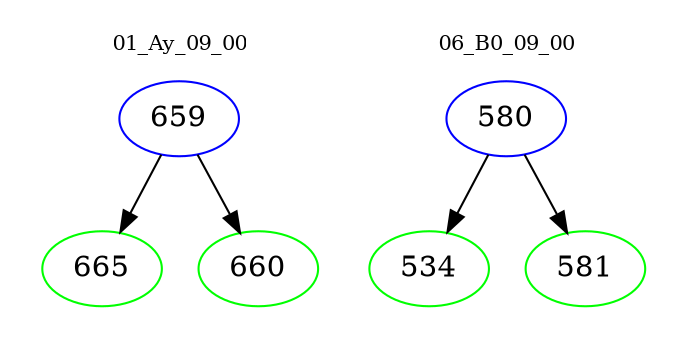 digraph{
subgraph cluster_0 {
color = white
label = "01_Ay_09_00";
fontsize=10;
T0_659 [label="659", color="blue"]
T0_659 -> T0_665 [color="black"]
T0_665 [label="665", color="green"]
T0_659 -> T0_660 [color="black"]
T0_660 [label="660", color="green"]
}
subgraph cluster_1 {
color = white
label = "06_B0_09_00";
fontsize=10;
T1_580 [label="580", color="blue"]
T1_580 -> T1_534 [color="black"]
T1_534 [label="534", color="green"]
T1_580 -> T1_581 [color="black"]
T1_581 [label="581", color="green"]
}
}
